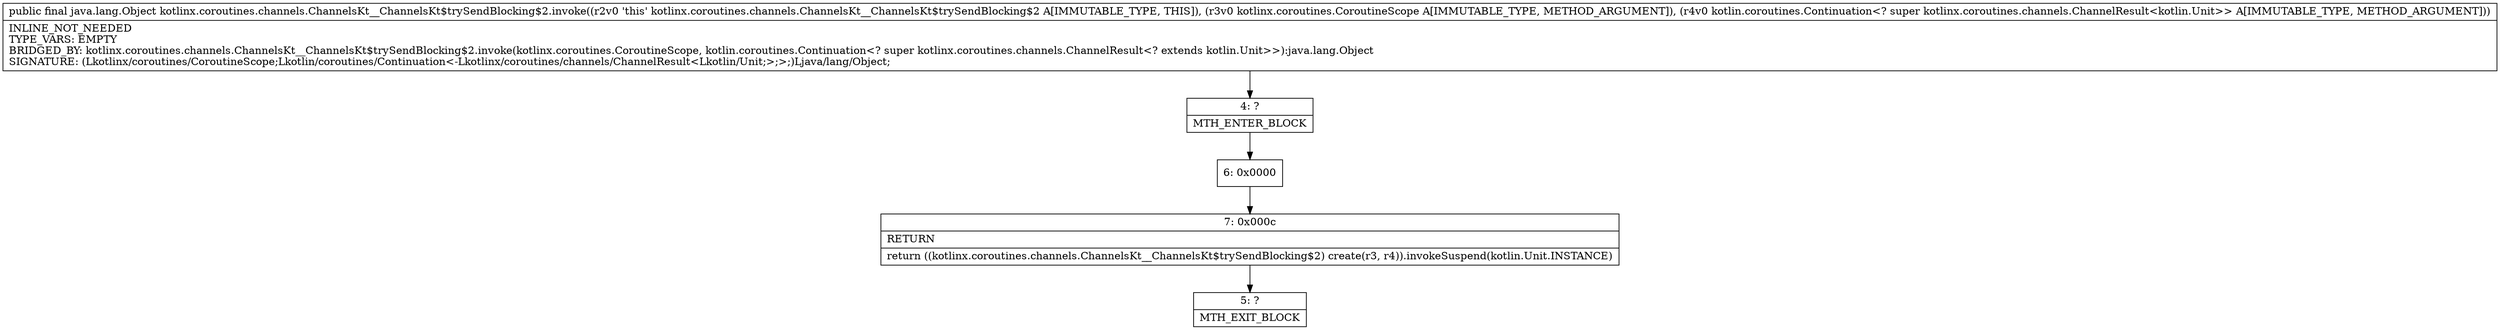 digraph "CFG forkotlinx.coroutines.channels.ChannelsKt__ChannelsKt$trySendBlocking$2.invoke(Lkotlinx\/coroutines\/CoroutineScope;Lkotlin\/coroutines\/Continuation;)Ljava\/lang\/Object;" {
Node_4 [shape=record,label="{4\:\ ?|MTH_ENTER_BLOCK\l}"];
Node_6 [shape=record,label="{6\:\ 0x0000}"];
Node_7 [shape=record,label="{7\:\ 0x000c|RETURN\l|return ((kotlinx.coroutines.channels.ChannelsKt__ChannelsKt$trySendBlocking$2) create(r3, r4)).invokeSuspend(kotlin.Unit.INSTANCE)\l}"];
Node_5 [shape=record,label="{5\:\ ?|MTH_EXIT_BLOCK\l}"];
MethodNode[shape=record,label="{public final java.lang.Object kotlinx.coroutines.channels.ChannelsKt__ChannelsKt$trySendBlocking$2.invoke((r2v0 'this' kotlinx.coroutines.channels.ChannelsKt__ChannelsKt$trySendBlocking$2 A[IMMUTABLE_TYPE, THIS]), (r3v0 kotlinx.coroutines.CoroutineScope A[IMMUTABLE_TYPE, METHOD_ARGUMENT]), (r4v0 kotlin.coroutines.Continuation\<? super kotlinx.coroutines.channels.ChannelResult\<kotlin.Unit\>\> A[IMMUTABLE_TYPE, METHOD_ARGUMENT]))  | INLINE_NOT_NEEDED\lTYPE_VARS: EMPTY\lBRIDGED_BY: kotlinx.coroutines.channels.ChannelsKt__ChannelsKt$trySendBlocking$2.invoke(kotlinx.coroutines.CoroutineScope, kotlin.coroutines.Continuation\<? super kotlinx.coroutines.channels.ChannelResult\<? extends kotlin.Unit\>\>):java.lang.Object\lSIGNATURE: (Lkotlinx\/coroutines\/CoroutineScope;Lkotlin\/coroutines\/Continuation\<\-Lkotlinx\/coroutines\/channels\/ChannelResult\<Lkotlin\/Unit;\>;\>;)Ljava\/lang\/Object;\l}"];
MethodNode -> Node_4;Node_4 -> Node_6;
Node_6 -> Node_7;
Node_7 -> Node_5;
}

